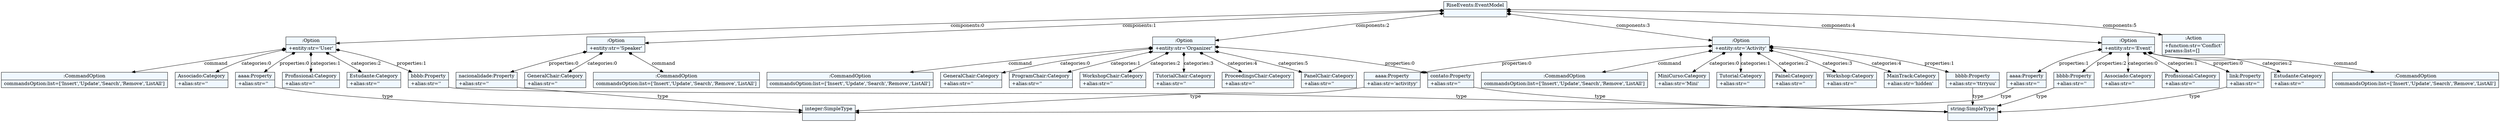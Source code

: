 
    digraph xtext {
    fontname = "Bitstream Vera Sans"
    fontsize = 8
    node[
        shape=record,
        style=filled,
        fillcolor=aliceblue
    ]
    nodesep = 0.3
    edge[dir=black,arrowtail=empty]


4350393704 -> 4350392472 [label="components:0" arrowtail=diamond dir=both]
4350392472 -> 4350392360 [label="properties:0" arrowtail=diamond dir=both]
4350392360 -> 4338777000 [label="type" ]
4338777000[label="{integer:SimpleType|}"]
4350392360[label="{aaaa:Property|+alias:str=''\l}"]
4350392472 -> 4350579768 [label="properties:1" arrowtail=diamond dir=both]
4350579768 -> 4338777728 [label="type" ]
4338777728[label="{string:SimpleType|}"]
4350579768[label="{bbbb:Property|+alias:str=''\l}"]
4350392472 -> 4350392248 [label="command" arrowtail=diamond dir=both]
4350392248[label="{:CommandOption|commandsOption:list=['Insert','Update','Search','Remove','ListAll']\l}"]
4350392472 -> 4350579712 [label="categories:0" arrowtail=diamond dir=both]
4350579712[label="{Associado:Category|+alias:str=''\l}"]
4350392472 -> 4350579824 [label="categories:1" arrowtail=diamond dir=both]
4350579824[label="{Profissional:Category|+alias:str=''\l}"]
4350392472 -> 4350579936 [label="categories:2" arrowtail=diamond dir=both]
4350579936[label="{Estudante:Category|+alias:str=''\l}"]
4350392472[label="{:Option|+entity:str='User'\l}"]
4350393704 -> 4350392024 [label="components:1" arrowtail=diamond dir=both]
4350392024 -> 4350579432 [label="properties:0" arrowtail=diamond dir=both]
4350579432 -> 4338777000 [label="type" ]
4350579432[label="{nacionalidade:Property|+alias:str=''\l}"]
4350392024 -> 4350579992 [label="command" arrowtail=diamond dir=both]
4350579992[label="{:CommandOption|commandsOption:list=['Insert','Update','Search','Remove','ListAll']\l}"]
4350392024 -> 4350580160 [label="categories:0" arrowtail=diamond dir=both]
4350580160[label="{GeneralChair:Category|+alias:str=''\l}"]
4350392024[label="{:Option|+entity:str='Speaker'\l}"]
4350393704 -> 4350579488 [label="components:2" arrowtail=diamond dir=both]
4350579488 -> 4350580048 [label="properties:0" arrowtail=diamond dir=both]
4350580048 -> 4338777728 [label="type" ]
4350580048[label="{contato:Property|+alias:str=''\l}"]
4350579488 -> 4350580216 [label="command" arrowtail=diamond dir=both]
4350580216[label="{:CommandOption|commandsOption:list=['Insert','Update','Search','Remove','ListAll']\l}"]
4350579488 -> 4350580440 [label="categories:0" arrowtail=diamond dir=both]
4350580440[label="{GeneralChair:Category|+alias:str=''\l}"]
4350579488 -> 4350580496 [label="categories:1" arrowtail=diamond dir=both]
4350580496[label="{ProgramChair:Category|+alias:str=''\l}"]
4350579488 -> 4350580608 [label="categories:2" arrowtail=diamond dir=both]
4350580608[label="{WorkshopChair:Category|+alias:str=''\l}"]
4350579488 -> 4350580664 [label="categories:3" arrowtail=diamond dir=both]
4350580664[label="{TutorialChair:Category|+alias:str=''\l}"]
4350579488 -> 4350580720 [label="categories:4" arrowtail=diamond dir=both]
4350580720[label="{ProceedingsChair:Category|+alias:str=''\l}"]
4350579488 -> 4350580776 [label="categories:5" arrowtail=diamond dir=both]
4350580776[label="{PanelChair:Category|+alias:str=''\l}"]
4350579488[label="{:Option|+entity:str='Organizer'\l}"]
4350393704 -> 4350579880 [label="components:3" arrowtail=diamond dir=both]
4350579880 -> 4350580328 [label="properties:0" arrowtail=diamond dir=both]
4350580328 -> 4338777000 [label="type" ]
4350580328[label="{aaaa:Property|+alias:str='activityy'\l}"]
4350579880 -> 4350580888 [label="properties:1" arrowtail=diamond dir=both]
4350580888 -> 4338777728 [label="type" ]
4350580888[label="{bbbb:Property|+alias:str='ttrryuu'\l}"]
4350579880 -> 4350580832 [label="command" arrowtail=diamond dir=both]
4350580832[label="{:CommandOption|commandsOption:list=['Insert','Update','Search','Remove','ListAll']\l}"]
4350579880 -> 4350580552 [label="categories:0" arrowtail=diamond dir=both]
4350580552[label="{MiniCurso:Category|+alias:str='Mini'\l}"]
4350579880 -> 4350581168 [label="categories:1" arrowtail=diamond dir=both]
4350581168[label="{Tutorial:Category|+alias:str=''\l}"]
4350579880 -> 4350581224 [label="categories:2" arrowtail=diamond dir=both]
4350581224[label="{Painel:Category|+alias:str=''\l}"]
4350579880 -> 4350581336 [label="categories:3" arrowtail=diamond dir=both]
4350581336[label="{Workshop:Category|+alias:str=''\l}"]
4350579880 -> 4350581392 [label="categories:4" arrowtail=diamond dir=both]
4350581392[label="{MainTrack:Category|+alias:str='hidden'\l}"]
4350579880[label="{:Option|+entity:str='Activity'\l}"]
4350393704 -> 4350580272 [label="components:4" arrowtail=diamond dir=both]
4350580272 -> 4350581000 [label="properties:0" arrowtail=diamond dir=both]
4350581000 -> 4338777728 [label="type" ]
4350581000[label="{link:Property|+alias:str=''\l}"]
4350580272 -> 4350581280 [label="properties:1" arrowtail=diamond dir=both]
4350581280 -> 4338777000 [label="type" ]
4350581280[label="{aaaa:Property|+alias:str=''\l}"]
4350580272 -> 4350581504 [label="properties:2" arrowtail=diamond dir=both]
4350581504 -> 4338777728 [label="type" ]
4350581504[label="{bbbb:Property|+alias:str=''\l}"]
4350580272 -> 4350581448 [label="command" arrowtail=diamond dir=both]
4350581448[label="{:CommandOption|commandsOption:list=['Insert','Update','Search','Remove','ListAll']\l}"]
4350580272 -> 4350581840 [label="categories:0" arrowtail=diamond dir=both]
4350581840[label="{Associado:Category|+alias:str=''\l}"]
4350580272 -> 4350581896 [label="categories:1" arrowtail=diamond dir=both]
4350581896[label="{Profissional:Category|+alias:str=''\l}"]
4350580272 -> 4350582008 [label="categories:2" arrowtail=diamond dir=both]
4350582008[label="{Estudante:Category|+alias:str=''\l}"]
4350580272[label="{:Option|+entity:str='Event'\l}"]
4350393704 -> 4350581112 [label="components:5" arrowtail=diamond dir=both]
4350581112[label="{:Action|+function:str='Conflict'\lparams:list=[]\l}"]
4350393704[label="{RiseEvents:EventModel|}"]

}
